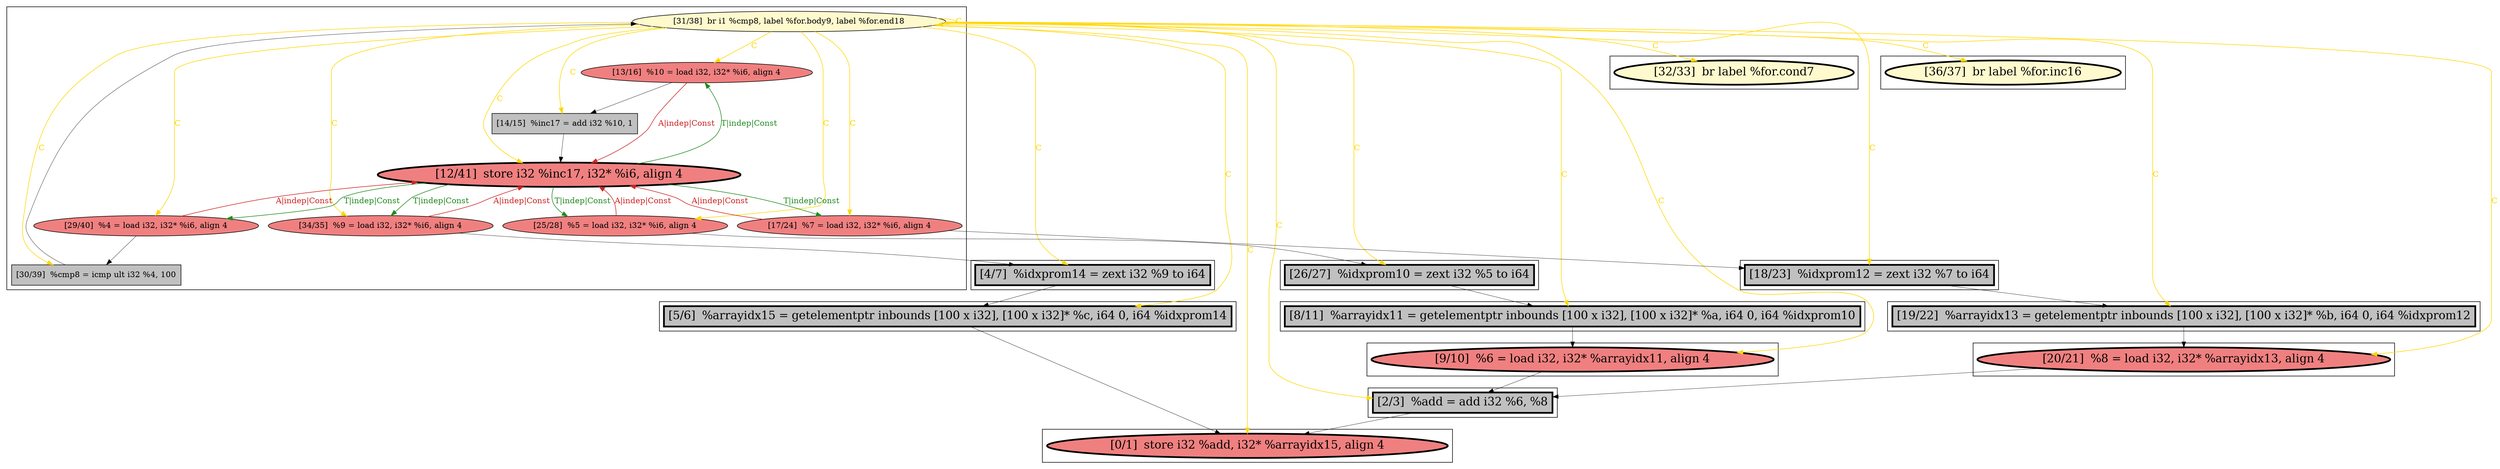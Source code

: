 
digraph G {



node443->node434 [style=solid,color=gold,label="C",penwidth=1.0,fontcolor=gold ]
node441->node438 [style=solid,color=black,label="",penwidth=0.5,fontcolor=black ]
node443->node446 [style=solid,color=gold,label="C",penwidth=1.0,fontcolor=gold ]
node448->node434 [style=solid,color=black,label="",penwidth=0.5,fontcolor=black ]
node443->node438 [style=solid,color=gold,label="C",penwidth=1.0,fontcolor=gold ]
node437->node447 [style=solid,color=black,label="",penwidth=0.5,fontcolor=black ]
node443->node437 [style=solid,color=gold,label="C",penwidth=1.0,fontcolor=gold ]
node443->node444 [style=solid,color=gold,label="C",penwidth=1.0,fontcolor=gold ]
node432->node430 [style=solid,color=black,label="",penwidth=0.5,fontcolor=black ]
node445->node440 [style=solid,color=black,label="",penwidth=0.5,fontcolor=black ]
node443->node430 [style=solid,color=gold,label="C",penwidth=1.0,fontcolor=gold ]
node433->node432 [style=solid,color=black,label="",penwidth=0.5,fontcolor=black ]
node443->node449 [style=solid,color=gold,label="C",penwidth=1.0,fontcolor=gold ]
node443->node448 [style=solid,color=gold,label="C",penwidth=1.0,fontcolor=gold ]
node447->node448 [style=solid,color=black,label="",penwidth=0.5,fontcolor=black ]
node444->node442 [style=solid,color=forestgreen,label="T|indep|Const",penwidth=1.0,fontcolor=forestgreen ]
node440->node443 [style=solid,color=black,label="",penwidth=0.5,fontcolor=black ]
node443->node442 [style=solid,color=gold,label="C",penwidth=1.0,fontcolor=gold ]
node439->node433 [style=solid,color=black,label="",penwidth=0.5,fontcolor=black ]
node434->node431 [style=solid,color=black,label="",penwidth=0.5,fontcolor=black ]
node443->node445 [style=solid,color=gold,label="C",penwidth=1.0,fontcolor=gold ]
node443->node443 [style=solid,color=gold,label="C",penwidth=1.0,fontcolor=gold ]
node443->node436 [style=solid,color=gold,label="C",penwidth=1.0,fontcolor=gold ]
node443->node435 [style=solid,color=gold,label="C",penwidth=1.0,fontcolor=gold ]
node443->node431 [style=solid,color=gold,label="C",penwidth=1.0,fontcolor=gold ]
node443->node441 [style=solid,color=gold,label="C",penwidth=1.0,fontcolor=gold ]
node446->node450 [style=solid,color=black,label="",penwidth=0.5,fontcolor=black ]
node444->node441 [style=solid,color=forestgreen,label="T|indep|Const",penwidth=1.0,fontcolor=forestgreen ]
node438->node444 [style=solid,color=black,label="",penwidth=0.5,fontcolor=black ]
node450->node435 [style=solid,color=black,label="",penwidth=0.5,fontcolor=black ]
node435->node431 [style=solid,color=black,label="",penwidth=0.5,fontcolor=black ]
node443->node440 [style=solid,color=gold,label="C",penwidth=1.0,fontcolor=gold ]
node444->node437 [style=solid,color=forestgreen,label="T|indep|Const",penwidth=1.0,fontcolor=forestgreen ]
node441->node444 [style=solid,color=firebrick3,label="A|indep|Const",penwidth=1.0,fontcolor=firebrick3 ]
node439->node444 [style=solid,color=firebrick3,label="A|indep|Const",penwidth=1.0,fontcolor=firebrick3 ]
node443->node439 [style=solid,color=gold,label="C",penwidth=1.0,fontcolor=gold ]
node444->node439 [style=solid,color=forestgreen,label="T|indep|Const",penwidth=1.0,fontcolor=forestgreen ]
node442->node446 [style=solid,color=black,label="",penwidth=0.5,fontcolor=black ]
node443->node450 [style=solid,color=gold,label="C",penwidth=1.0,fontcolor=gold ]
node443->node433 [style=solid,color=gold,label="C",penwidth=1.0,fontcolor=gold ]
node443->node432 [style=solid,color=gold,label="C",penwidth=1.0,fontcolor=gold ]
node445->node444 [style=solid,color=firebrick3,label="A|indep|Const",penwidth=1.0,fontcolor=firebrick3 ]
node437->node444 [style=solid,color=firebrick3,label="A|indep|Const",penwidth=1.0,fontcolor=firebrick3 ]
node444->node445 [style=solid,color=forestgreen,label="T|indep|Const",penwidth=1.0,fontcolor=forestgreen ]
node443->node447 [style=solid,color=gold,label="C",penwidth=1.0,fontcolor=gold ]
node431->node430 [style=solid,color=black,label="",penwidth=0.5,fontcolor=black ]
node442->node444 [style=solid,color=firebrick3,label="A|indep|Const",penwidth=1.0,fontcolor=firebrick3 ]


subgraph cluster11 {


node449 [penwidth=3.0,fontsize=20,fillcolor=lemonchiffon,label="[32/33]  br label %for.cond7",shape=ellipse,style=filled ]



}

subgraph cluster10 {


node448 [penwidth=3.0,fontsize=20,fillcolor=grey,label="[8/11]  %arrayidx11 = getelementptr inbounds [100 x i32], [100 x i32]* %a, i64 0, i64 %idxprom10",shape=rectangle,style=filled ]



}

subgraph cluster9 {


node447 [penwidth=3.0,fontsize=20,fillcolor=grey,label="[26/27]  %idxprom10 = zext i32 %5 to i64",shape=rectangle,style=filled ]



}

subgraph cluster8 {


node446 [penwidth=3.0,fontsize=20,fillcolor=grey,label="[18/23]  %idxprom12 = zext i32 %7 to i64",shape=rectangle,style=filled ]



}

subgraph cluster7 {


node445 [fillcolor=lightcoral,label="[29/40]  %4 = load i32, i32* %i6, align 4",shape=ellipse,style=filled ]
node443 [fillcolor=lemonchiffon,label="[31/38]  br i1 %cmp8, label %for.body9, label %for.end18",shape=ellipse,style=filled ]
node438 [fillcolor=grey,label="[14/15]  %inc17 = add i32 %10, 1",shape=rectangle,style=filled ]
node437 [fillcolor=lightcoral,label="[25/28]  %5 = load i32, i32* %i6, align 4",shape=ellipse,style=filled ]
node441 [fillcolor=lightcoral,label="[13/16]  %10 = load i32, i32* %i6, align 4",shape=ellipse,style=filled ]
node439 [fillcolor=lightcoral,label="[34/35]  %9 = load i32, i32* %i6, align 4",shape=ellipse,style=filled ]
node440 [fillcolor=grey,label="[30/39]  %cmp8 = icmp ult i32 %4, 100",shape=rectangle,style=filled ]
node444 [penwidth=3.0,fontsize=20,fillcolor=lightcoral,label="[12/41]  store i32 %inc17, i32* %i6, align 4",shape=ellipse,style=filled ]
node442 [fillcolor=lightcoral,label="[17/24]  %7 = load i32, i32* %i6, align 4",shape=ellipse,style=filled ]



}

subgraph cluster6 {


node436 [penwidth=3.0,fontsize=20,fillcolor=lemonchiffon,label="[36/37]  br label %for.inc16",shape=ellipse,style=filled ]



}

subgraph cluster0 {


node430 [penwidth=3.0,fontsize=20,fillcolor=lightcoral,label="[0/1]  store i32 %add, i32* %arrayidx15, align 4",shape=ellipse,style=filled ]



}

subgraph cluster12 {


node450 [penwidth=3.0,fontsize=20,fillcolor=grey,label="[19/22]  %arrayidx13 = getelementptr inbounds [100 x i32], [100 x i32]* %b, i64 0, i64 %idxprom12",shape=rectangle,style=filled ]



}

subgraph cluster5 {


node435 [penwidth=3.0,fontsize=20,fillcolor=lightcoral,label="[20/21]  %8 = load i32, i32* %arrayidx13, align 4",shape=ellipse,style=filled ]



}

subgraph cluster1 {


node431 [penwidth=3.0,fontsize=20,fillcolor=grey,label="[2/3]  %add = add i32 %6, %8",shape=rectangle,style=filled ]



}

subgraph cluster2 {


node432 [penwidth=3.0,fontsize=20,fillcolor=grey,label="[5/6]  %arrayidx15 = getelementptr inbounds [100 x i32], [100 x i32]* %c, i64 0, i64 %idxprom14",shape=rectangle,style=filled ]



}

subgraph cluster3 {


node433 [penwidth=3.0,fontsize=20,fillcolor=grey,label="[4/7]  %idxprom14 = zext i32 %9 to i64",shape=rectangle,style=filled ]



}

subgraph cluster4 {


node434 [penwidth=3.0,fontsize=20,fillcolor=lightcoral,label="[9/10]  %6 = load i32, i32* %arrayidx11, align 4",shape=ellipse,style=filled ]



}

}
